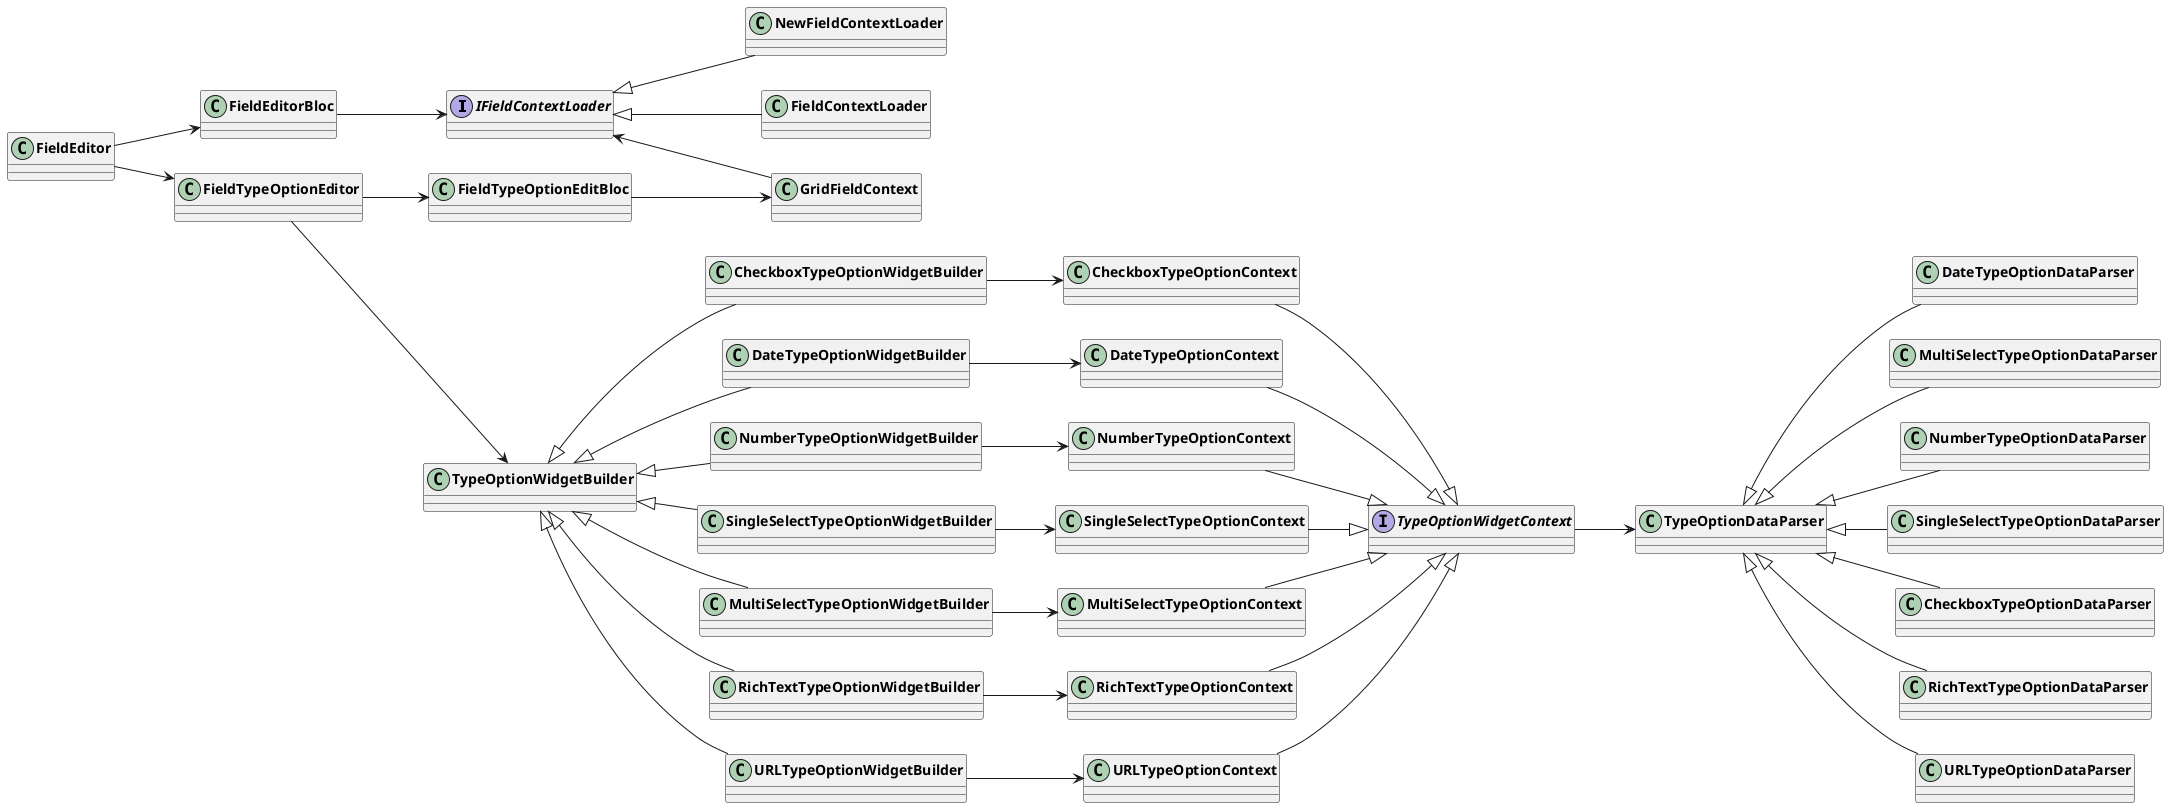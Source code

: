 
@startuml Field Editor
skinparam classFontStyle Bold
skinparam ActivityBackgroundColor Silver
skinparam ActivityBorderColor DimGray
left to right direction

interface IFieldContextLoader
interface TypeOptionWidgetContext

FieldEditor --> FieldEditorBloc
FieldEditor --> FieldTypeOptionEditor

'Context loader
FieldEditorBloc --> IFieldContextLoader
NewFieldContextLoader -u-|> IFieldContextLoader
FieldContextLoader -u-|> IFieldContextLoader

FieldTypeOptionEditor --> FieldTypeOptionEditBloc
FieldTypeOptionEditBloc --> GridFieldContext
GridFieldContext -u-> IFieldContextLoader

'type option builder
FieldTypeOptionEditor --> TypeOptionWidgetBuilder
CheckboxTypeOptionWidgetBuilder -u-|> TypeOptionWidgetBuilder
CheckboxTypeOptionWidgetBuilder --> CheckboxTypeOptionContext
CheckboxTypeOptionContext --|> TypeOptionWidgetContext

DateTypeOptionWidgetBuilder -u-|> TypeOptionWidgetBuilder
DateTypeOptionWidgetBuilder --> DateTypeOptionContext
DateTypeOptionContext --|> TypeOptionWidgetContext

NumberTypeOptionWidgetBuilder -u-|> TypeOptionWidgetBuilder
NumberTypeOptionWidgetBuilder --> NumberTypeOptionContext
NumberTypeOptionContext --|> TypeOptionWidgetContext

SingleSelectTypeOptionWidgetBuilder -u-|> TypeOptionWidgetBuilder
SingleSelectTypeOptionWidgetBuilder --> SingleSelectTypeOptionContext
SingleSelectTypeOptionContext --|> TypeOptionWidgetContext

MultiSelectTypeOptionWidgetBuilder -u-|> TypeOptionWidgetBuilder
MultiSelectTypeOptionWidgetBuilder --> MultiSelectTypeOptionContext
MultiSelectTypeOptionContext --|> TypeOptionWidgetContext


RichTextTypeOptionWidgetBuilder -u-|> TypeOptionWidgetBuilder
RichTextTypeOptionWidgetBuilder --> RichTextTypeOptionContext
RichTextTypeOptionContext --|> TypeOptionWidgetContext

URLTypeOptionWidgetBuilder -u-|> TypeOptionWidgetBuilder
URLTypeOptionWidgetBuilder -->URLTypeOptionContext
URLTypeOptionContext --|> TypeOptionWidgetContext

TypeOptionWidgetContext --> TypeOptionDataParser
DateTypeOptionDataParser -u-|> TypeOptionDataParser
MultiSelectTypeOptionDataParser -u-|> TypeOptionDataParser
NumberTypeOptionDataParser -u-|> TypeOptionDataParser
SingleSelectTypeOptionDataParser -u-|> TypeOptionDataParser
CheckboxTypeOptionDataParser -u-|> TypeOptionDataParser
RichTextTypeOptionDataParser -u-|> TypeOptionDataParser
URLTypeOptionDataParser -u-|> TypeOptionDataParser
@enduml

